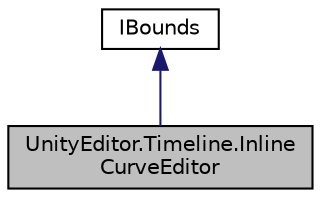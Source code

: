 digraph "UnityEditor.Timeline.InlineCurveEditor"
{
 // LATEX_PDF_SIZE
  edge [fontname="Helvetica",fontsize="10",labelfontname="Helvetica",labelfontsize="10"];
  node [fontname="Helvetica",fontsize="10",shape=record];
  Node1 [label="UnityEditor.Timeline.Inline\lCurveEditor",height=0.2,width=0.4,color="black", fillcolor="grey75", style="filled", fontcolor="black",tooltip=" "];
  Node2 -> Node1 [dir="back",color="midnightblue",fontsize="10",style="solid",fontname="Helvetica"];
  Node2 [label="IBounds",height=0.2,width=0.4,color="black", fillcolor="white", style="filled",URL="$interface_unity_editor_1_1_timeline_1_1_i_bounds.html",tooltip=" "];
}
